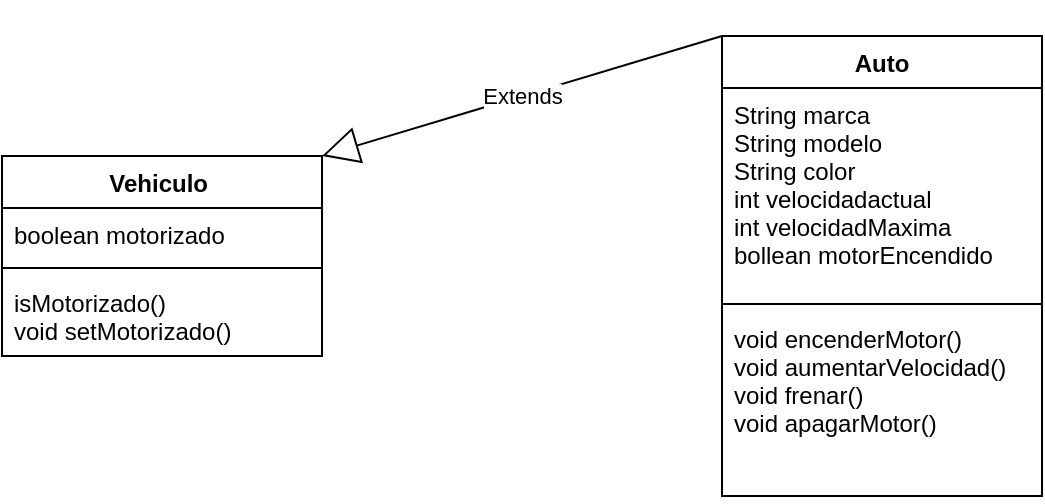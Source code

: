 <mxfile version="15.3.8" type="github"><diagram id="lIxDx8NIC9Ats9xA8oZg" name="Page-1"><mxGraphModel dx="868" dy="541" grid="1" gridSize="10" guides="1" tooltips="1" connect="1" arrows="1" fold="1" page="1" pageScale="1" pageWidth="827" pageHeight="1169" math="0" shadow="0"><root><mxCell id="0"/><mxCell id="1" parent="0"/><mxCell id="NECpcRUvEc8W8pMlEC_a-1" value="Vehiculo &#10;" style="swimlane;fontStyle=1;align=center;verticalAlign=top;childLayout=stackLayout;horizontal=1;startSize=26;horizontalStack=0;resizeParent=1;resizeParentMax=0;resizeLast=0;collapsible=1;marginBottom=0;" vertex="1" parent="1"><mxGeometry x="80" y="220" width="160" height="100" as="geometry"/></mxCell><mxCell id="NECpcRUvEc8W8pMlEC_a-2" value="boolean motorizado" style="text;strokeColor=none;fillColor=none;align=left;verticalAlign=top;spacingLeft=4;spacingRight=4;overflow=hidden;rotatable=0;points=[[0,0.5],[1,0.5]];portConstraint=eastwest;" vertex="1" parent="NECpcRUvEc8W8pMlEC_a-1"><mxGeometry y="26" width="160" height="26" as="geometry"/></mxCell><mxCell id="NECpcRUvEc8W8pMlEC_a-3" value="" style="line;strokeWidth=1;fillColor=none;align=left;verticalAlign=middle;spacingTop=-1;spacingLeft=3;spacingRight=3;rotatable=0;labelPosition=right;points=[];portConstraint=eastwest;" vertex="1" parent="NECpcRUvEc8W8pMlEC_a-1"><mxGeometry y="52" width="160" height="8" as="geometry"/></mxCell><mxCell id="NECpcRUvEc8W8pMlEC_a-4" value="isMotorizado()&#10;void setMotorizado()&#10;" style="text;strokeColor=none;fillColor=none;align=left;verticalAlign=top;spacingLeft=4;spacingRight=4;overflow=hidden;rotatable=0;points=[[0,0.5],[1,0.5]];portConstraint=eastwest;" vertex="1" parent="NECpcRUvEc8W8pMlEC_a-1"><mxGeometry y="60" width="160" height="40" as="geometry"/></mxCell><mxCell id="NECpcRUvEc8W8pMlEC_a-5" value="Auto" style="swimlane;fontStyle=1;align=center;verticalAlign=top;childLayout=stackLayout;horizontal=1;startSize=26;horizontalStack=0;resizeParent=1;resizeParentMax=0;resizeLast=0;collapsible=1;marginBottom=0;" vertex="1" parent="1"><mxGeometry x="440" y="160" width="160" height="230" as="geometry"/></mxCell><mxCell id="NECpcRUvEc8W8pMlEC_a-6" value="String marca&#10;String modelo&#10;String color&#10;int velocidadactual&#10;int velocidadMaxima&#10;bollean motorEncendido" style="text;strokeColor=none;fillColor=none;align=left;verticalAlign=top;spacingLeft=4;spacingRight=4;overflow=hidden;rotatable=0;points=[[0,0.5],[1,0.5]];portConstraint=eastwest;" vertex="1" parent="NECpcRUvEc8W8pMlEC_a-5"><mxGeometry y="26" width="160" height="104" as="geometry"/></mxCell><mxCell id="NECpcRUvEc8W8pMlEC_a-7" value="" style="line;strokeWidth=1;fillColor=none;align=left;verticalAlign=middle;spacingTop=-1;spacingLeft=3;spacingRight=3;rotatable=0;labelPosition=right;points=[];portConstraint=eastwest;" vertex="1" parent="NECpcRUvEc8W8pMlEC_a-5"><mxGeometry y="130" width="160" height="8" as="geometry"/></mxCell><mxCell id="NECpcRUvEc8W8pMlEC_a-8" value="void encenderMotor()&#10;void aumentarVelocidad()&#10;void frenar()&#10;void apagarMotor()&#10;" style="text;strokeColor=none;fillColor=none;align=left;verticalAlign=top;spacingLeft=4;spacingRight=4;overflow=hidden;rotatable=0;points=[[0,0.5],[1,0.5]];portConstraint=eastwest;" vertex="1" parent="NECpcRUvEc8W8pMlEC_a-5"><mxGeometry y="138" width="160" height="92" as="geometry"/></mxCell><mxCell id="NECpcRUvEc8W8pMlEC_a-11" value="Extends" style="endArrow=block;endSize=16;endFill=0;html=1;entryX=1;entryY=0;entryDx=0;entryDy=0;exitX=0;exitY=0;exitDx=0;exitDy=0;" edge="1" parent="1" source="NECpcRUvEc8W8pMlEC_a-5" target="NECpcRUvEc8W8pMlEC_a-1"><mxGeometry width="160" relative="1" as="geometry"><mxPoint x="420" y="90" as="sourcePoint"/><mxPoint x="580" y="90" as="targetPoint"/></mxGeometry></mxCell></root></mxGraphModel></diagram></mxfile>